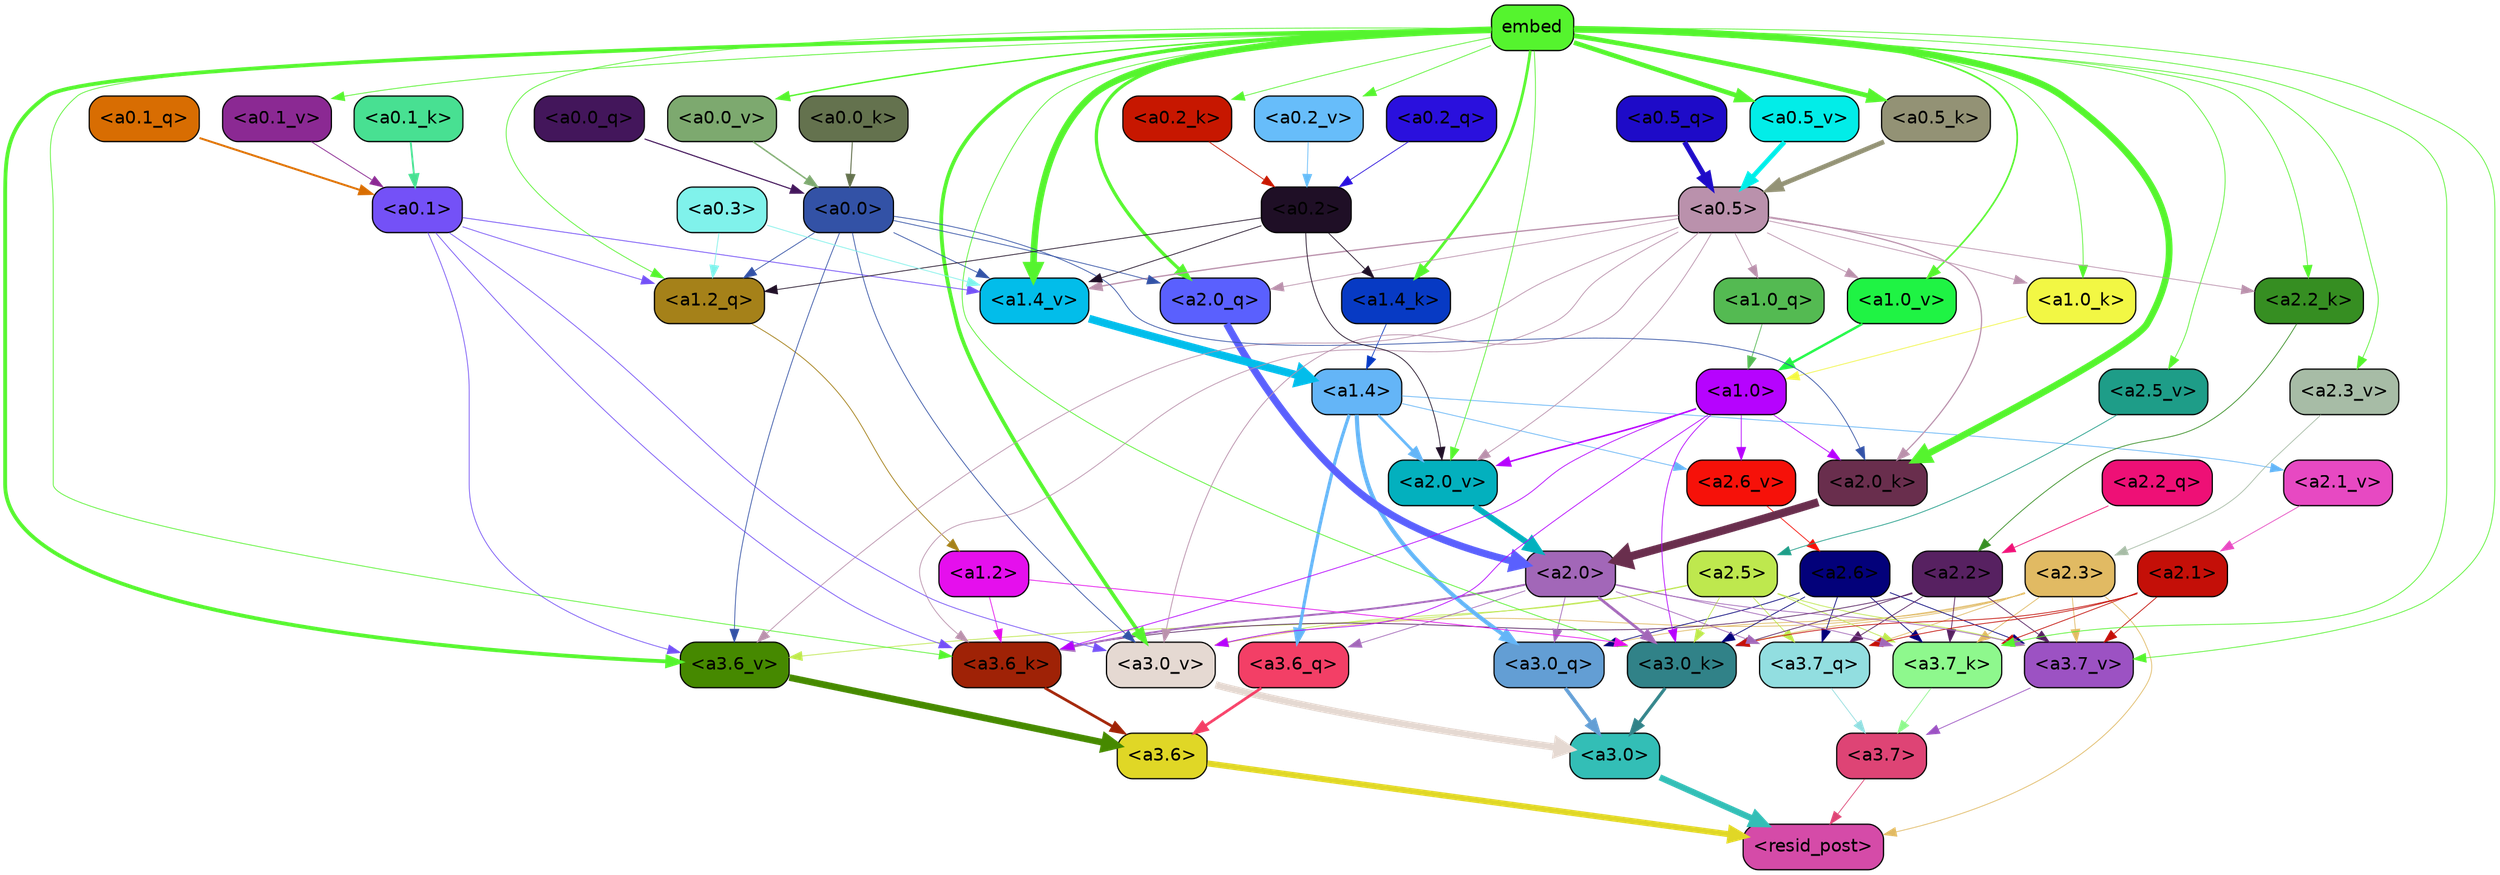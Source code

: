 strict digraph "" {
	graph [bgcolor=transparent,
		layout=dot,
		overlap=false,
		splines=true
	];
	"<a3.7>"	[color=black,
		fillcolor="#de4475",
		fontname=Helvetica,
		shape=box,
		style="filled, rounded"];
	"<resid_post>"	[color=black,
		fillcolor="#d54ba8",
		fontname=Helvetica,
		shape=box,
		style="filled, rounded"];
	"<a3.7>" -> "<resid_post>"	[color="#de4475",
		penwidth=0.6];
	"<a3.6>"	[color=black,
		fillcolor="#e0d726",
		fontname=Helvetica,
		shape=box,
		style="filled, rounded"];
	"<a3.6>" -> "<resid_post>"	[color="#e0d726",
		penwidth=4.753257989883423];
	"<a3.0>"	[color=black,
		fillcolor="#33beb6",
		fontname=Helvetica,
		shape=box,
		style="filled, rounded"];
	"<a3.0>" -> "<resid_post>"	[color="#33beb6",
		penwidth=4.90053927898407];
	"<a2.3>"	[color=black,
		fillcolor="#e1ba63",
		fontname=Helvetica,
		shape=box,
		style="filled, rounded"];
	"<a2.3>" -> "<resid_post>"	[color="#e1ba63",
		penwidth=0.6];
	"<a3.7_q>"	[color=black,
		fillcolor="#92dee0",
		fontname=Helvetica,
		shape=box,
		style="filled, rounded"];
	"<a2.3>" -> "<a3.7_q>"	[color="#e1ba63",
		penwidth=0.6];
	"<a3.0_q>"	[color=black,
		fillcolor="#639ed4",
		fontname=Helvetica,
		shape=box,
		style="filled, rounded"];
	"<a2.3>" -> "<a3.0_q>"	[color="#e1ba63",
		penwidth=0.6];
	"<a3.7_k>"	[color=black,
		fillcolor="#8ef88d",
		fontname=Helvetica,
		shape=box,
		style="filled, rounded"];
	"<a2.3>" -> "<a3.7_k>"	[color="#e1ba63",
		penwidth=0.6];
	"<a3.0_k>"	[color=black,
		fillcolor="#318288",
		fontname=Helvetica,
		shape=box,
		style="filled, rounded"];
	"<a2.3>" -> "<a3.0_k>"	[color="#e1ba63",
		penwidth=0.6];
	"<a3.7_v>"	[color=black,
		fillcolor="#9c52c3",
		fontname=Helvetica,
		shape=box,
		style="filled, rounded"];
	"<a2.3>" -> "<a3.7_v>"	[color="#e1ba63",
		penwidth=0.6];
	"<a3.0_v>"	[color=black,
		fillcolor="#e5d9d2",
		fontname=Helvetica,
		shape=box,
		style="filled, rounded"];
	"<a2.3>" -> "<a3.0_v>"	[color="#e1ba63",
		penwidth=0.6];
	"<a3.7_q>" -> "<a3.7>"	[color="#92dee0",
		penwidth=0.6];
	"<a3.6_q>"	[color=black,
		fillcolor="#f33f66",
		fontname=Helvetica,
		shape=box,
		style="filled, rounded"];
	"<a3.6_q>" -> "<a3.6>"	[color="#f33f66",
		penwidth=2.160832464694977];
	"<a3.0_q>" -> "<a3.0>"	[color="#639ed4",
		penwidth=2.870753765106201];
	"<a3.7_k>" -> "<a3.7>"	[color="#8ef88d",
		penwidth=0.6];
	"<a3.6_k>"	[color=black,
		fillcolor="#9f2206",
		fontname=Helvetica,
		shape=box,
		style="filled, rounded"];
	"<a3.6_k>" -> "<a3.6>"	[color="#9f2206",
		penwidth=2.13908451795578];
	"<a3.0_k>" -> "<a3.0>"	[color="#318288",
		penwidth=2.520303964614868];
	"<a3.7_v>" -> "<a3.7>"	[color="#9c52c3",
		penwidth=0.6];
	"<a3.6_v>"	[color=black,
		fillcolor="#468900",
		fontname=Helvetica,
		shape=box,
		style="filled, rounded"];
	"<a3.6_v>" -> "<a3.6>"	[color="#468900",
		penwidth=5.297133803367615];
	"<a3.0_v>" -> "<a3.0>"	[color="#e5d9d2",
		penwidth=5.680712580680847];
	"<a2.6>"	[color=black,
		fillcolor="#03017a",
		fontname=Helvetica,
		shape=box,
		style="filled, rounded"];
	"<a2.6>" -> "<a3.7_q>"	[color="#03017a",
		penwidth=0.6];
	"<a2.6>" -> "<a3.0_q>"	[color="#03017a",
		penwidth=0.6];
	"<a2.6>" -> "<a3.7_k>"	[color="#03017a",
		penwidth=0.6];
	"<a2.6>" -> "<a3.0_k>"	[color="#03017a",
		penwidth=0.6];
	"<a2.6>" -> "<a3.7_v>"	[color="#03017a",
		penwidth=0.6];
	"<a2.5>"	[color=black,
		fillcolor="#bee84e",
		fontname=Helvetica,
		shape=box,
		style="filled, rounded"];
	"<a2.5>" -> "<a3.7_q>"	[color="#bee84e",
		penwidth=0.6];
	"<a2.5>" -> "<a3.7_k>"	[color="#bee84e",
		penwidth=0.6];
	"<a2.5>" -> "<a3.0_k>"	[color="#bee84e",
		penwidth=0.6];
	"<a2.5>" -> "<a3.7_v>"	[color="#bee84e",
		penwidth=0.6];
	"<a2.5>" -> "<a3.6_v>"	[color="#bee84e",
		penwidth=0.6];
	"<a2.5>" -> "<a3.0_v>"	[color="#bee84e",
		penwidth=0.6];
	"<a2.2>"	[color=black,
		fillcolor="#572161",
		fontname=Helvetica,
		shape=box,
		style="filled, rounded"];
	"<a2.2>" -> "<a3.7_q>"	[color="#572161",
		penwidth=0.6];
	"<a2.2>" -> "<a3.7_k>"	[color="#572161",
		penwidth=0.6];
	"<a2.2>" -> "<a3.6_k>"	[color="#572161",
		penwidth=0.6];
	"<a2.2>" -> "<a3.0_k>"	[color="#572161",
		penwidth=0.6];
	"<a2.2>" -> "<a3.7_v>"	[color="#572161",
		penwidth=0.6];
	"<a2.1>"	[color=black,
		fillcolor="#c40f08",
		fontname=Helvetica,
		shape=box,
		style="filled, rounded"];
	"<a2.1>" -> "<a3.7_q>"	[color="#c40f08",
		penwidth=0.6];
	"<a2.1>" -> "<a3.7_k>"	[color="#c40f08",
		penwidth=0.6];
	"<a2.1>" -> "<a3.0_k>"	[color="#c40f08",
		penwidth=0.6];
	"<a2.1>" -> "<a3.7_v>"	[color="#c40f08",
		penwidth=0.6];
	"<a2.0>"	[color=black,
		fillcolor="#a267b8",
		fontname=Helvetica,
		shape=box,
		style="filled, rounded"];
	"<a2.0>" -> "<a3.7_q>"	[color="#a267b8",
		penwidth=0.6];
	"<a2.0>" -> "<a3.6_q>"	[color="#a267b8",
		penwidth=0.6];
	"<a2.0>" -> "<a3.0_q>"	[color="#a267b8",
		penwidth=0.6];
	"<a2.0>" -> "<a3.7_k>"	[color="#a267b8",
		penwidth=0.6];
	"<a2.0>" -> "<a3.6_k>"	[color="#a267b8",
		penwidth=1.5348684191703796];
	"<a2.0>" -> "<a3.0_k>"	[color="#a267b8",
		penwidth=2.172017753124237];
	"<a2.0>" -> "<a3.7_v>"	[color="#a267b8",
		penwidth=0.6];
	"<a1.4>"	[color=black,
		fillcolor="#64b5f7",
		fontname=Helvetica,
		shape=box,
		style="filled, rounded"];
	"<a1.4>" -> "<a3.6_q>"	[color="#64b5f7",
		penwidth=2.532623291015625];
	"<a1.4>" -> "<a3.0_q>"	[color="#64b5f7",
		penwidth=3.2595192790031433];
	"<a2.6_v>"	[color=black,
		fillcolor="#f61109",
		fontname=Helvetica,
		shape=box,
		style="filled, rounded"];
	"<a1.4>" -> "<a2.6_v>"	[color="#64b5f7",
		penwidth=0.6];
	"<a2.1_v>"	[color=black,
		fillcolor="#e749c2",
		fontname=Helvetica,
		shape=box,
		style="filled, rounded"];
	"<a1.4>" -> "<a2.1_v>"	[color="#64b5f7",
		penwidth=0.6];
	"<a2.0_v>"	[color=black,
		fillcolor="#03b0be",
		fontname=Helvetica,
		shape=box,
		style="filled, rounded"];
	"<a1.4>" -> "<a2.0_v>"	[color="#64b5f7",
		penwidth=2.1199009865522385];
	embed	[color=black,
		fillcolor="#55f42e",
		fontname=Helvetica,
		shape=box,
		style="filled, rounded"];
	embed -> "<a3.7_k>"	[color="#55f42e",
		penwidth=0.6];
	embed -> "<a3.6_k>"	[color="#55f42e",
		penwidth=0.6];
	embed -> "<a3.0_k>"	[color="#55f42e",
		penwidth=0.6117386221885681];
	embed -> "<a3.7_v>"	[color="#55f42e",
		penwidth=0.6];
	embed -> "<a3.6_v>"	[color="#55f42e",
		penwidth=3.0186105966567993];
	embed -> "<a3.0_v>"	[color="#55f42e",
		penwidth=2.969020187854767];
	"<a2.0_q>"	[color=black,
		fillcolor="#5a60fe",
		fontname=Helvetica,
		shape=box,
		style="filled, rounded"];
	embed -> "<a2.0_q>"	[color="#55f42e",
		penwidth=2.5791755318641663];
	"<a2.2_k>"	[color=black,
		fillcolor="#368e22",
		fontname=Helvetica,
		shape=box,
		style="filled, rounded"];
	embed -> "<a2.2_k>"	[color="#55f42e",
		penwidth=0.6];
	"<a2.0_k>"	[color=black,
		fillcolor="#692e4d",
		fontname=Helvetica,
		shape=box,
		style="filled, rounded"];
	embed -> "<a2.0_k>"	[color="#55f42e",
		penwidth=5.307481050491333];
	"<a2.5_v>"	[color=black,
		fillcolor="#1e9d88",
		fontname=Helvetica,
		shape=box,
		style="filled, rounded"];
	embed -> "<a2.5_v>"	[color="#55f42e",
		penwidth=0.6];
	"<a2.3_v>"	[color=black,
		fillcolor="#a7bca6",
		fontname=Helvetica,
		shape=box,
		style="filled, rounded"];
	embed -> "<a2.3_v>"	[color="#55f42e",
		penwidth=0.6];
	embed -> "<a2.0_v>"	[color="#55f42e",
		penwidth=0.6];
	"<a1.2_q>"	[color=black,
		fillcolor="#a58119",
		fontname=Helvetica,
		shape=box,
		style="filled, rounded"];
	embed -> "<a1.2_q>"	[color="#55f42e",
		penwidth=0.6];
	"<a1.4_k>"	[color=black,
		fillcolor="#073ac4",
		fontname=Helvetica,
		shape=box,
		style="filled, rounded"];
	embed -> "<a1.4_k>"	[color="#55f42e",
		penwidth=2.1839776039123535];
	"<a1.0_k>"	[color=black,
		fillcolor="#f2f744",
		fontname=Helvetica,
		shape=box,
		style="filled, rounded"];
	embed -> "<a1.0_k>"	[color="#55f42e",
		penwidth=0.6];
	"<a1.4_v>"	[color=black,
		fillcolor="#02bdea",
		fontname=Helvetica,
		shape=box,
		style="filled, rounded"];
	embed -> "<a1.4_v>"	[color="#55f42e",
		penwidth=5.2540810108184814];
	"<a1.0_v>"	[color=black,
		fillcolor="#1ff344",
		fontname=Helvetica,
		shape=box,
		style="filled, rounded"];
	embed -> "<a1.0_v>"	[color="#55f42e",
		penwidth=1.3048751950263977];
	"<a0.5_k>"	[color=black,
		fillcolor="#939275",
		fontname=Helvetica,
		shape=box,
		style="filled, rounded"];
	embed -> "<a0.5_k>"	[color="#55f42e",
		penwidth=3.7413554191589355];
	"<a0.2_k>"	[color=black,
		fillcolor="#c71700",
		fontname=Helvetica,
		shape=box,
		style="filled, rounded"];
	embed -> "<a0.2_k>"	[color="#55f42e",
		penwidth=0.6];
	"<a0.5_v>"	[color=black,
		fillcolor="#02ede8",
		fontname=Helvetica,
		shape=box,
		style="filled, rounded"];
	embed -> "<a0.5_v>"	[color="#55f42e",
		penwidth=3.7020363211631775];
	"<a0.2_v>"	[color=black,
		fillcolor="#67bdfa",
		fontname=Helvetica,
		shape=box,
		style="filled, rounded"];
	embed -> "<a0.2_v>"	[color="#55f42e",
		penwidth=0.6];
	"<a0.1_v>"	[color=black,
		fillcolor="#8b2993",
		fontname=Helvetica,
		shape=box,
		style="filled, rounded"];
	embed -> "<a0.1_v>"	[color="#55f42e",
		penwidth=0.6266210079193115];
	"<a0.0_v>"	[color=black,
		fillcolor="#7da96f",
		fontname=Helvetica,
		shape=box,
		style="filled, rounded"];
	embed -> "<a0.0_v>"	[color="#55f42e",
		penwidth=1.1311111450195312];
	"<a1.2>"	[color=black,
		fillcolor="#e50fed",
		fontname=Helvetica,
		shape=box,
		style="filled, rounded"];
	"<a1.2>" -> "<a3.6_k>"	[color="#e50fed",
		penwidth=0.6];
	"<a1.2>" -> "<a3.0_k>"	[color="#e50fed",
		penwidth=0.6];
	"<a1.0>"	[color=black,
		fillcolor="#b603fe",
		fontname=Helvetica,
		shape=box,
		style="filled, rounded"];
	"<a1.0>" -> "<a3.6_k>"	[color="#b603fe",
		penwidth=0.6];
	"<a1.0>" -> "<a3.0_k>"	[color="#b603fe",
		penwidth=0.6];
	"<a1.0>" -> "<a3.0_v>"	[color="#b603fe",
		penwidth=0.6];
	"<a1.0>" -> "<a2.0_k>"	[color="#b603fe",
		penwidth=0.6];
	"<a1.0>" -> "<a2.6_v>"	[color="#b603fe",
		penwidth=0.6];
	"<a1.0>" -> "<a2.0_v>"	[color="#b603fe",
		penwidth=1.237271785736084];
	"<a0.5>"	[color=black,
		fillcolor="#ba91ac",
		fontname=Helvetica,
		shape=box,
		style="filled, rounded"];
	"<a0.5>" -> "<a3.6_k>"	[color="#ba91ac",
		penwidth=0.6];
	"<a0.5>" -> "<a3.6_v>"	[color="#ba91ac",
		penwidth=0.6];
	"<a0.5>" -> "<a3.0_v>"	[color="#ba91ac",
		penwidth=0.6409564018249512];
	"<a0.5>" -> "<a2.0_q>"	[color="#ba91ac",
		penwidth=0.6];
	"<a0.5>" -> "<a2.2_k>"	[color="#ba91ac",
		penwidth=0.6];
	"<a0.5>" -> "<a2.0_k>"	[color="#ba91ac",
		penwidth=0.9355769157409668];
	"<a0.5>" -> "<a2.0_v>"	[color="#ba91ac",
		penwidth=0.6];
	"<a1.0_q>"	[color=black,
		fillcolor="#54ba52",
		fontname=Helvetica,
		shape=box,
		style="filled, rounded"];
	"<a0.5>" -> "<a1.0_q>"	[color="#ba91ac",
		penwidth=0.6];
	"<a0.5>" -> "<a1.0_k>"	[color="#ba91ac",
		penwidth=0.6];
	"<a0.5>" -> "<a1.4_v>"	[color="#ba91ac",
		penwidth=1.016412615776062];
	"<a0.5>" -> "<a1.0_v>"	[color="#ba91ac",
		penwidth=0.6];
	"<a0.1>"	[color=black,
		fillcolor="#7451f7",
		fontname=Helvetica,
		shape=box,
		style="filled, rounded"];
	"<a0.1>" -> "<a3.6_k>"	[color="#7451f7",
		penwidth=0.6];
	"<a0.1>" -> "<a3.6_v>"	[color="#7451f7",
		penwidth=0.6];
	"<a0.1>" -> "<a3.0_v>"	[color="#7451f7",
		penwidth=0.6];
	"<a0.1>" -> "<a1.2_q>"	[color="#7451f7",
		penwidth=0.6];
	"<a0.1>" -> "<a1.4_v>"	[color="#7451f7",
		penwidth=0.6440334320068359];
	"<a0.0>"	[color=black,
		fillcolor="#3352a6",
		fontname=Helvetica,
		shape=box,
		style="filled, rounded"];
	"<a0.0>" -> "<a3.6_v>"	[color="#3352a6",
		penwidth=0.6];
	"<a0.0>" -> "<a3.0_v>"	[color="#3352a6",
		penwidth=0.6];
	"<a0.0>" -> "<a2.0_q>"	[color="#3352a6",
		penwidth=0.6];
	"<a0.0>" -> "<a2.0_k>"	[color="#3352a6",
		penwidth=0.6];
	"<a0.0>" -> "<a1.2_q>"	[color="#3352a6",
		penwidth=0.6];
	"<a0.0>" -> "<a1.4_v>"	[color="#3352a6",
		penwidth=0.6];
	"<a2.2_q>"	[color=black,
		fillcolor="#ee1076",
		fontname=Helvetica,
		shape=box,
		style="filled, rounded"];
	"<a2.2_q>" -> "<a2.2>"	[color="#ee1076",
		penwidth=0.6];
	"<a2.0_q>" -> "<a2.0>"	[color="#5a60fe",
		penwidth=5.682948350906372];
	"<a2.2_k>" -> "<a2.2>"	[color="#368e22",
		penwidth=0.6];
	"<a2.0_k>" -> "<a2.0>"	[color="#692e4d",
		penwidth=6.450693130493164];
	"<a2.6_v>" -> "<a2.6>"	[color="#f61109",
		penwidth=0.6];
	"<a2.5_v>" -> "<a2.5>"	[color="#1e9d88",
		penwidth=0.6];
	"<a2.3_v>" -> "<a2.3>"	[color="#a7bca6",
		penwidth=0.6];
	"<a2.1_v>" -> "<a2.1>"	[color="#e749c2",
		penwidth=0.6];
	"<a2.0_v>" -> "<a2.0>"	[color="#03b0be",
		penwidth=4.592647075653076];
	"<a0.2>"	[color=black,
		fillcolor="#1f0f26",
		fontname=Helvetica,
		shape=box,
		style="filled, rounded"];
	"<a0.2>" -> "<a2.0_v>"	[color="#1f0f26",
		penwidth=0.6];
	"<a0.2>" -> "<a1.2_q>"	[color="#1f0f26",
		penwidth=0.6];
	"<a0.2>" -> "<a1.4_k>"	[color="#1f0f26",
		penwidth=0.6];
	"<a0.2>" -> "<a1.4_v>"	[color="#1f0f26",
		penwidth=0.6];
	"<a1.2_q>" -> "<a1.2>"	[color="#a58119",
		penwidth=0.6323684453964233];
	"<a1.0_q>" -> "<a1.0>"	[color="#54ba52",
		penwidth=0.6];
	"<a1.4_k>" -> "<a1.4>"	[color="#073ac4",
		penwidth=0.6];
	"<a1.0_k>" -> "<a1.0>"	[color="#f2f744",
		penwidth=0.6];
	"<a1.4_v>" -> "<a1.4>"	[color="#02bdea",
		penwidth=6.149721145629883];
	"<a1.0_v>" -> "<a1.0>"	[color="#1ff344",
		penwidth=1.874430701136589];
	"<a0.3>"	[color=black,
		fillcolor="#80f2eb",
		fontname=Helvetica,
		shape=box,
		style="filled, rounded"];
	"<a0.3>" -> "<a1.2_q>"	[color="#80f2eb",
		penwidth=0.6];
	"<a0.3>" -> "<a1.4_v>"	[color="#80f2eb",
		penwidth=0.6];
	"<a0.5_q>"	[color=black,
		fillcolor="#1e0bc8",
		fontname=Helvetica,
		shape=box,
		style="filled, rounded"];
	"<a0.5_q>" -> "<a0.5>"	[color="#1e0bc8",
		penwidth=4.096640631556511];
	"<a0.2_q>"	[color=black,
		fillcolor="#2a10dd",
		fontname=Helvetica,
		shape=box,
		style="filled, rounded"];
	"<a0.2_q>" -> "<a0.2>"	[color="#2a10dd",
		penwidth=0.6005611419677734];
	"<a0.1_q>"	[color=black,
		fillcolor="#d86d02",
		fontname=Helvetica,
		shape=box,
		style="filled, rounded"];
	"<a0.1_q>" -> "<a0.1>"	[color="#d86d02",
		penwidth=1.5538761615753174];
	"<a0.0_q>"	[color=black,
		fillcolor="#43165b",
		fontname=Helvetica,
		shape=box,
		style="filled, rounded"];
	"<a0.0_q>" -> "<a0.0>"	[color="#43165b",
		penwidth=0.8876461982727051];
	"<a0.5_k>" -> "<a0.5>"	[color="#939275",
		penwidth=3.7383413314819336];
	"<a0.2_k>" -> "<a0.2>"	[color="#c71700",
		penwidth=0.6];
	"<a0.1_k>"	[color=black,
		fillcolor="#48e092",
		fontname=Helvetica,
		shape=box,
		style="filled, rounded"];
	"<a0.1_k>" -> "<a0.1>"	[color="#48e092",
		penwidth=1.4667291641235352];
	"<a0.0_k>"	[color=black,
		fillcolor="#64724e",
		fontname=Helvetica,
		shape=box,
		style="filled, rounded"];
	"<a0.0_k>" -> "<a0.0>"	[color="#64724e",
		penwidth=0.7793014049530029];
	"<a0.5_v>" -> "<a0.5>"	[color="#02ede8",
		penwidth=3.717004656791687];
	"<a0.2_v>" -> "<a0.2>"	[color="#67bdfa",
		penwidth=0.6];
	"<a0.1_v>" -> "<a0.1>"	[color="#8b2993",
		penwidth=0.6493067741394043];
	"<a0.0_v>" -> "<a0.0>"	[color="#7da96f",
		penwidth=1.1432268619537354];
}
